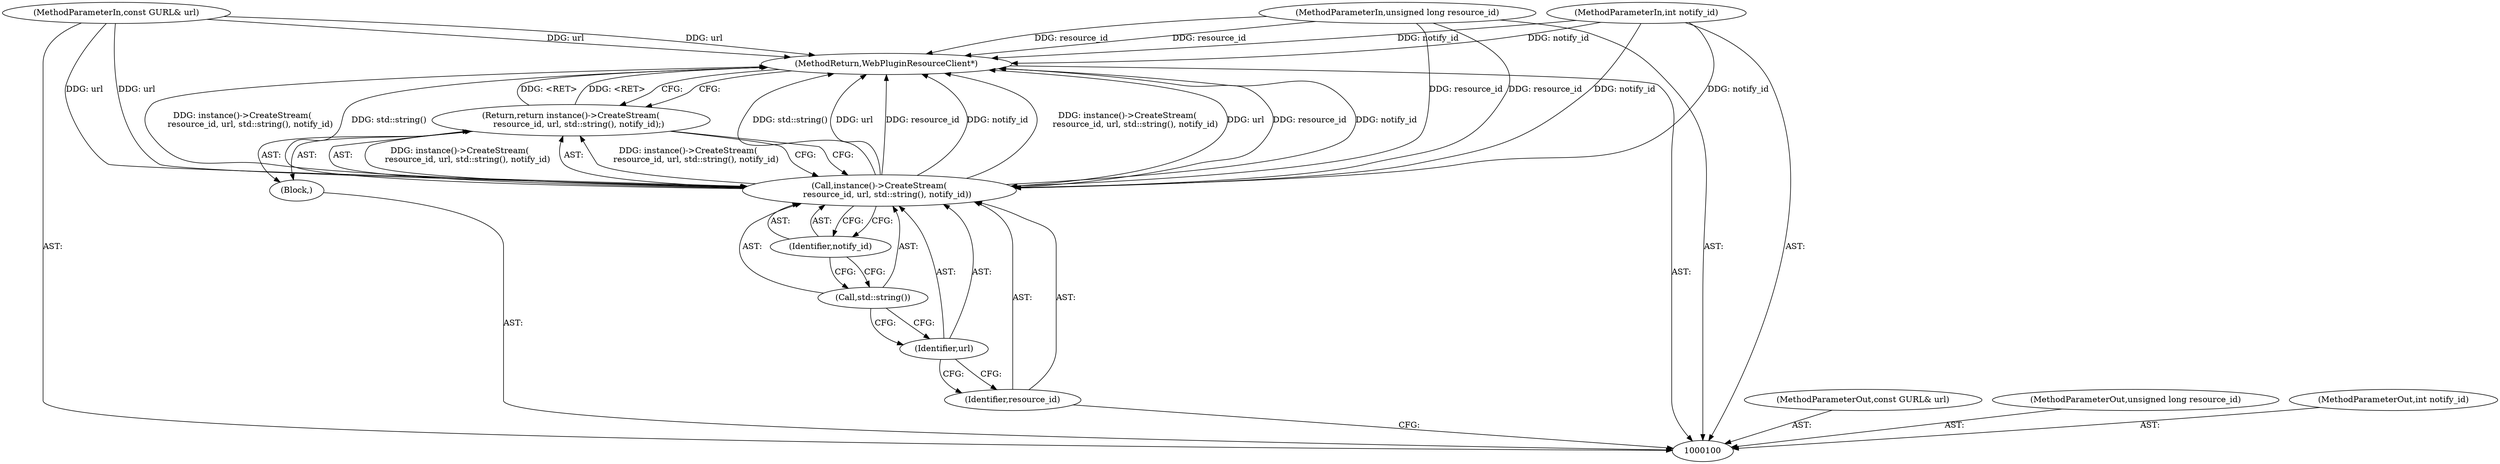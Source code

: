 digraph "0_Chrome_ea3d1d84be3d6f97bf50e76511c9e26af6895533_34" {
"1000111" [label="(MethodReturn,WebPluginResourceClient*)"];
"1000102" [label="(MethodParameterIn,const GURL& url)"];
"1000141" [label="(MethodParameterOut,const GURL& url)"];
"1000101" [label="(MethodParameterIn,unsigned long resource_id)"];
"1000140" [label="(MethodParameterOut,unsigned long resource_id)"];
"1000103" [label="(MethodParameterIn,int notify_id)"];
"1000142" [label="(MethodParameterOut,int notify_id)"];
"1000104" [label="(Block,)"];
"1000105" [label="(Return,return instance()->CreateStream(\n      resource_id, url, std::string(), notify_id);)"];
"1000106" [label="(Call,instance()->CreateStream(\n      resource_id, url, std::string(), notify_id))"];
"1000108" [label="(Identifier,url)"];
"1000109" [label="(Call,std::string())"];
"1000110" [label="(Identifier,notify_id)"];
"1000107" [label="(Identifier,resource_id)"];
"1000111" -> "1000100"  [label="AST: "];
"1000111" -> "1000105"  [label="CFG: "];
"1000106" -> "1000111"  [label="DDG: url"];
"1000106" -> "1000111"  [label="DDG: resource_id"];
"1000106" -> "1000111"  [label="DDG: notify_id"];
"1000106" -> "1000111"  [label="DDG: instance()->CreateStream(\n      resource_id, url, std::string(), notify_id)"];
"1000106" -> "1000111"  [label="DDG: std::string()"];
"1000103" -> "1000111"  [label="DDG: notify_id"];
"1000102" -> "1000111"  [label="DDG: url"];
"1000101" -> "1000111"  [label="DDG: resource_id"];
"1000105" -> "1000111"  [label="DDG: <RET>"];
"1000102" -> "1000100"  [label="AST: "];
"1000102" -> "1000111"  [label="DDG: url"];
"1000102" -> "1000106"  [label="DDG: url"];
"1000141" -> "1000100"  [label="AST: "];
"1000101" -> "1000100"  [label="AST: "];
"1000101" -> "1000111"  [label="DDG: resource_id"];
"1000101" -> "1000106"  [label="DDG: resource_id"];
"1000140" -> "1000100"  [label="AST: "];
"1000103" -> "1000100"  [label="AST: "];
"1000103" -> "1000111"  [label="DDG: notify_id"];
"1000103" -> "1000106"  [label="DDG: notify_id"];
"1000142" -> "1000100"  [label="AST: "];
"1000104" -> "1000100"  [label="AST: "];
"1000105" -> "1000104"  [label="AST: "];
"1000105" -> "1000104"  [label="AST: "];
"1000105" -> "1000106"  [label="CFG: "];
"1000106" -> "1000105"  [label="AST: "];
"1000111" -> "1000105"  [label="CFG: "];
"1000105" -> "1000111"  [label="DDG: <RET>"];
"1000106" -> "1000105"  [label="DDG: instance()->CreateStream(\n      resource_id, url, std::string(), notify_id)"];
"1000106" -> "1000105"  [label="AST: "];
"1000106" -> "1000110"  [label="CFG: "];
"1000107" -> "1000106"  [label="AST: "];
"1000108" -> "1000106"  [label="AST: "];
"1000109" -> "1000106"  [label="AST: "];
"1000110" -> "1000106"  [label="AST: "];
"1000105" -> "1000106"  [label="CFG: "];
"1000106" -> "1000111"  [label="DDG: url"];
"1000106" -> "1000111"  [label="DDG: resource_id"];
"1000106" -> "1000111"  [label="DDG: notify_id"];
"1000106" -> "1000111"  [label="DDG: instance()->CreateStream(\n      resource_id, url, std::string(), notify_id)"];
"1000106" -> "1000111"  [label="DDG: std::string()"];
"1000106" -> "1000105"  [label="DDG: instance()->CreateStream(\n      resource_id, url, std::string(), notify_id)"];
"1000101" -> "1000106"  [label="DDG: resource_id"];
"1000102" -> "1000106"  [label="DDG: url"];
"1000103" -> "1000106"  [label="DDG: notify_id"];
"1000108" -> "1000106"  [label="AST: "];
"1000108" -> "1000107"  [label="CFG: "];
"1000109" -> "1000108"  [label="CFG: "];
"1000109" -> "1000106"  [label="AST: "];
"1000109" -> "1000108"  [label="CFG: "];
"1000110" -> "1000109"  [label="CFG: "];
"1000110" -> "1000106"  [label="AST: "];
"1000110" -> "1000109"  [label="CFG: "];
"1000106" -> "1000110"  [label="CFG: "];
"1000107" -> "1000106"  [label="AST: "];
"1000107" -> "1000100"  [label="CFG: "];
"1000108" -> "1000107"  [label="CFG: "];
}
